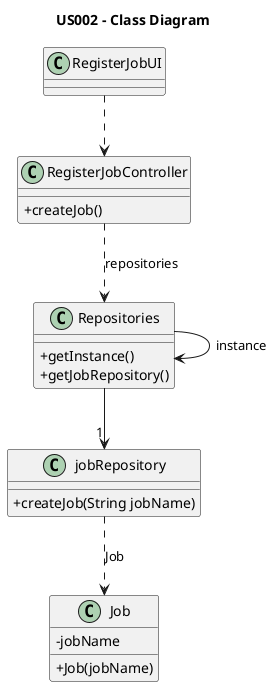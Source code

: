 @startuml
'skinparam monochrome true
skinparam packageStyle rectangle
skinparam shadowing false
skinparam linetype polyline
'skinparam linetype orto
title US002 - Class Diagram
skinparam classAttributeIconSize 0


'left to right direction

Class RegisterJobController{
    +createJob()
}

Class RegisterJobUI {

}

class Repositories {
    +getInstance()
    +getJobRepository()
}

class jobRepository{
    +createJob(String jobName)
}

class Job{
    -jobName
    +Job(jobName)
}

Repositories --> Repositories : "instance"
Repositories --> "1" jobRepository
RegisterJobUI ..> RegisterJobController
RegisterJobController ..> Repositories : repositories
jobRepository ..> Job : "Job"

@enduml
